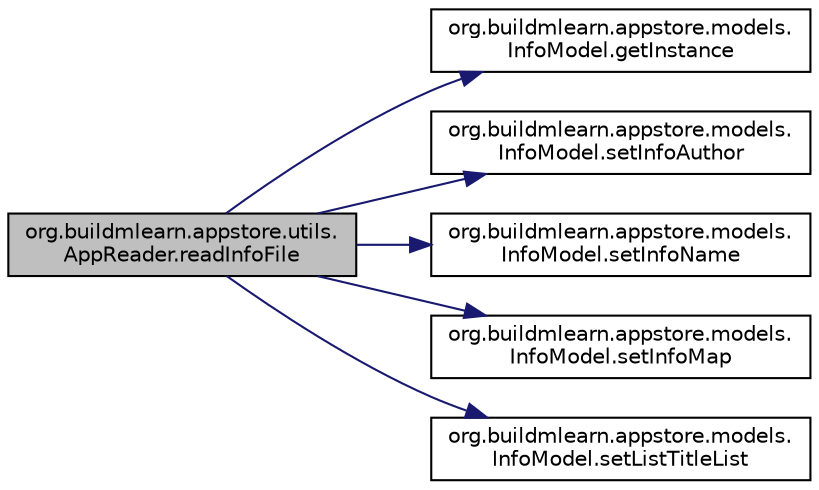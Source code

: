 digraph "org.buildmlearn.appstore.utils.AppReader.readInfoFile"
{
 // INTERACTIVE_SVG=YES
  bgcolor="transparent";
  edge [fontname="Helvetica",fontsize="10",labelfontname="Helvetica",labelfontsize="10"];
  node [fontname="Helvetica",fontsize="10",shape=record];
  rankdir="LR";
  Node1 [label="org.buildmlearn.appstore.utils.\lAppReader.readInfoFile",height=0.2,width=0.4,color="black", fillcolor="grey75", style="filled", fontcolor="black"];
  Node1 -> Node2 [color="midnightblue",fontsize="10",style="solid",fontname="Helvetica"];
  Node2 [label="org.buildmlearn.appstore.models.\lInfoModel.getInstance",height=0.2,width=0.4,color="black",URL="$d2/d32/classorg_1_1buildmlearn_1_1appstore_1_1models_1_1_info_model.html#a36f373dfeec1b5bb676195a047d401e5"];
  Node1 -> Node3 [color="midnightblue",fontsize="10",style="solid",fontname="Helvetica"];
  Node3 [label="org.buildmlearn.appstore.models.\lInfoModel.setInfoAuthor",height=0.2,width=0.4,color="black",URL="$d2/d32/classorg_1_1buildmlearn_1_1appstore_1_1models_1_1_info_model.html#a82a660299557f895f32e3545aec2a332"];
  Node1 -> Node4 [color="midnightblue",fontsize="10",style="solid",fontname="Helvetica"];
  Node4 [label="org.buildmlearn.appstore.models.\lInfoModel.setInfoName",height=0.2,width=0.4,color="black",URL="$d2/d32/classorg_1_1buildmlearn_1_1appstore_1_1models_1_1_info_model.html#a543a7e7619f281b8a209e2c1aa7792a9"];
  Node1 -> Node5 [color="midnightblue",fontsize="10",style="solid",fontname="Helvetica"];
  Node5 [label="org.buildmlearn.appstore.models.\lInfoModel.setInfoMap",height=0.2,width=0.4,color="black",URL="$d2/d32/classorg_1_1buildmlearn_1_1appstore_1_1models_1_1_info_model.html#aaa70aa18d96990e8b1f3c9867f776de5"];
  Node1 -> Node6 [color="midnightblue",fontsize="10",style="solid",fontname="Helvetica"];
  Node6 [label="org.buildmlearn.appstore.models.\lInfoModel.setListTitleList",height=0.2,width=0.4,color="black",URL="$d2/d32/classorg_1_1buildmlearn_1_1appstore_1_1models_1_1_info_model.html#aa4da7a4d70aff359c4b6db2590295821"];
}
